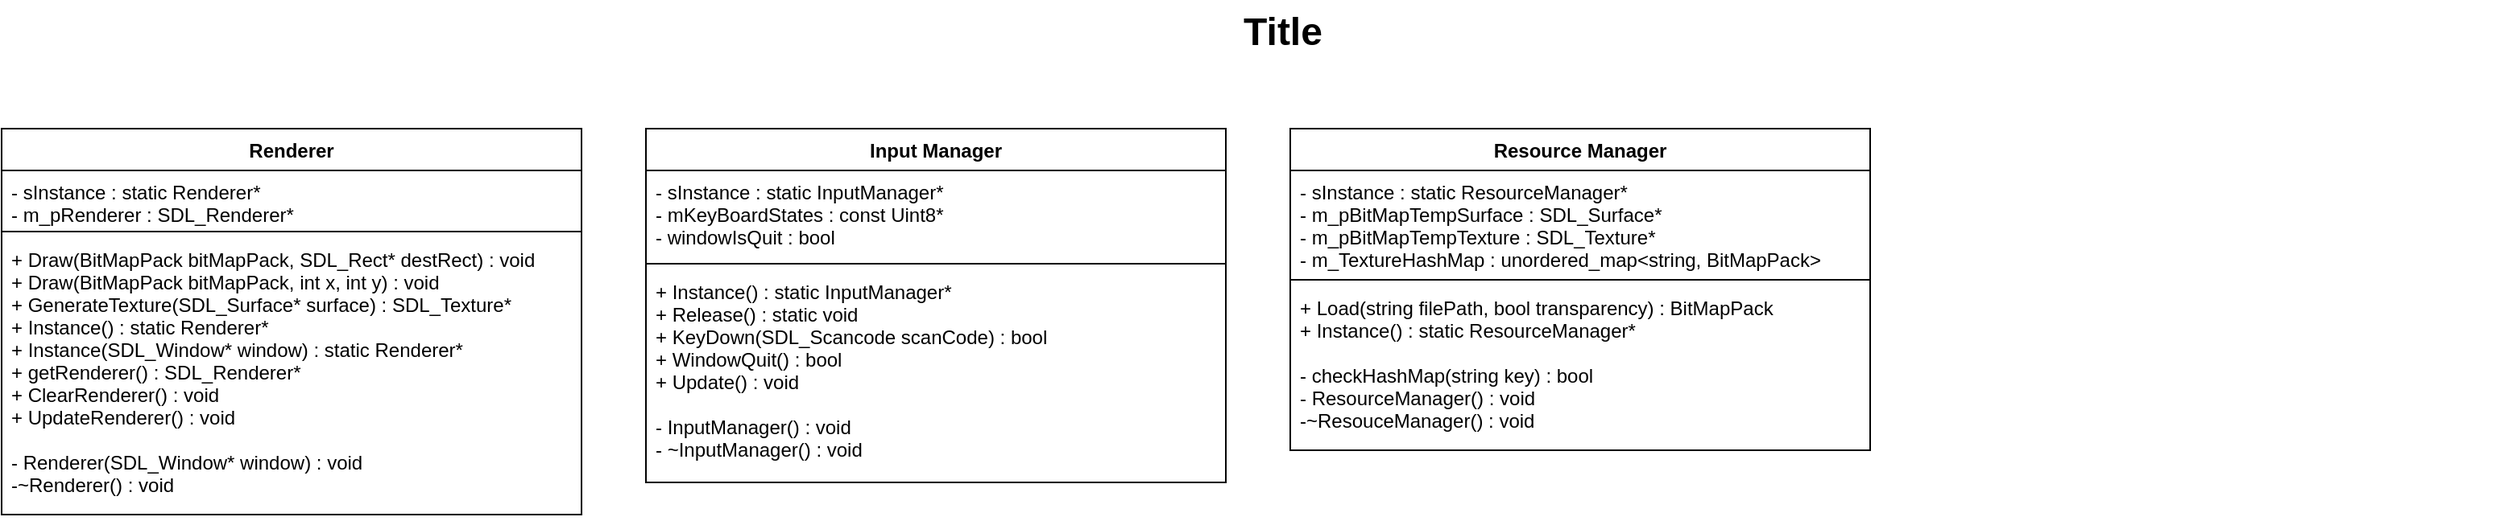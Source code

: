 <mxfile version="12.2.0" type="device" pages="1"><diagram name="Page-1" id="929967ad-93f9-6ef4-fab6-5d389245f69c"><mxGraphModel dx="1173" dy="623" grid="1" gridSize="10" guides="1" tooltips="1" connect="1" arrows="1" fold="1" page="1" pageScale="1.5" pageWidth="1169" pageHeight="826" background="none" math="0" shadow="0"><root><mxCell id="0" style=";html=1;"/><mxCell id="1" style=";html=1;" parent="0"/><mxCell id="1672d66443f91eb5-23" value="Title" style="text;html=1;fontSize=24;fontStyle=1;verticalAlign=middle;align=center;" parent="1" vertex="1"><mxGeometry x="120" y="40" width="1510" height="40" as="geometry"/></mxCell><mxCell id="v9iofRyN6r_z4_PFXyQE-6" value="Renderer" style="swimlane;fontStyle=1;align=center;verticalAlign=top;childLayout=stackLayout;horizontal=1;startSize=26;horizontalStack=0;resizeParent=1;resizeParentMax=0;resizeLast=0;collapsible=1;marginBottom=0;" vertex="1" parent="1"><mxGeometry x="80" y="120" width="360" height="240" as="geometry"/></mxCell><mxCell id="v9iofRyN6r_z4_PFXyQE-7" value="- sInstance : static Renderer*&#10;- m_pRenderer : SDL_Renderer*" style="text;strokeColor=none;fillColor=none;align=left;verticalAlign=top;spacingLeft=4;spacingRight=4;overflow=hidden;rotatable=0;points=[[0,0.5],[1,0.5]];portConstraint=eastwest;" vertex="1" parent="v9iofRyN6r_z4_PFXyQE-6"><mxGeometry y="26" width="360" height="34" as="geometry"/></mxCell><mxCell id="v9iofRyN6r_z4_PFXyQE-8" value="" style="line;strokeWidth=1;fillColor=none;align=left;verticalAlign=middle;spacingTop=-1;spacingLeft=3;spacingRight=3;rotatable=0;labelPosition=right;points=[];portConstraint=eastwest;" vertex="1" parent="v9iofRyN6r_z4_PFXyQE-6"><mxGeometry y="60" width="360" height="8" as="geometry"/></mxCell><mxCell id="v9iofRyN6r_z4_PFXyQE-9" value="+ Draw(BitMapPack bitMapPack, SDL_Rect* destRect) : void&#10;+ Draw(BitMapPack bitMapPack, int x, int y) : void&#10;+ GenerateTexture(SDL_Surface* surface) : SDL_Texture*&#10;+ Instance() : static Renderer*&#10;+ Instance(SDL_Window* window) : static Renderer*&#10;+ getRenderer() : SDL_Renderer*&#10;+ ClearRenderer() : void&#10;+ UpdateRenderer() : void&#10;&#10;- Renderer(SDL_Window* window) : void&#10;-~Renderer() : void" style="text;strokeColor=none;fillColor=none;align=left;verticalAlign=top;spacingLeft=4;spacingRight=4;overflow=hidden;rotatable=0;points=[[0,0.5],[1,0.5]];portConstraint=eastwest;" vertex="1" parent="v9iofRyN6r_z4_PFXyQE-6"><mxGeometry y="68" width="360" height="172" as="geometry"/></mxCell><mxCell id="v9iofRyN6r_z4_PFXyQE-10" value="Input Manager" style="swimlane;fontStyle=1;align=center;verticalAlign=top;childLayout=stackLayout;horizontal=1;startSize=26;horizontalStack=0;resizeParent=1;resizeParentMax=0;resizeLast=0;collapsible=1;marginBottom=0;" vertex="1" parent="1"><mxGeometry x="480" y="120" width="360" height="220" as="geometry"/></mxCell><mxCell id="v9iofRyN6r_z4_PFXyQE-11" value="- sInstance : static InputManager*&#10;- mKeyBoardStates : const Uint8*&#10;- windowIsQuit : bool" style="text;strokeColor=none;fillColor=none;align=left;verticalAlign=top;spacingLeft=4;spacingRight=4;overflow=hidden;rotatable=0;points=[[0,0.5],[1,0.5]];portConstraint=eastwest;" vertex="1" parent="v9iofRyN6r_z4_PFXyQE-10"><mxGeometry y="26" width="360" height="54" as="geometry"/></mxCell><mxCell id="v9iofRyN6r_z4_PFXyQE-12" value="" style="line;strokeWidth=1;fillColor=none;align=left;verticalAlign=middle;spacingTop=-1;spacingLeft=3;spacingRight=3;rotatable=0;labelPosition=right;points=[];portConstraint=eastwest;" vertex="1" parent="v9iofRyN6r_z4_PFXyQE-10"><mxGeometry y="80" width="360" height="8" as="geometry"/></mxCell><mxCell id="v9iofRyN6r_z4_PFXyQE-13" value="+ Instance() : static InputManager*&#10;+ Release() : static void&#10;+ KeyDown(SDL_Scancode scanCode) : bool&#10;+ WindowQuit() : bool&#10;+ Update() : void&#10;&#10;- InputManager() : void&#10;- ~InputManager() : void" style="text;strokeColor=none;fillColor=none;align=left;verticalAlign=top;spacingLeft=4;spacingRight=4;overflow=hidden;rotatable=0;points=[[0,0.5],[1,0.5]];portConstraint=eastwest;" vertex="1" parent="v9iofRyN6r_z4_PFXyQE-10"><mxGeometry y="88" width="360" height="132" as="geometry"/></mxCell><mxCell id="v9iofRyN6r_z4_PFXyQE-14" value="Resource Manager" style="swimlane;fontStyle=1;align=center;verticalAlign=top;childLayout=stackLayout;horizontal=1;startSize=26;horizontalStack=0;resizeParent=1;resizeParentMax=0;resizeLast=0;collapsible=1;marginBottom=0;" vertex="1" parent="1"><mxGeometry x="880" y="120" width="360" height="200" as="geometry"/></mxCell><mxCell id="v9iofRyN6r_z4_PFXyQE-15" value="- sInstance : static ResourceManager*&#10;- m_pBitMapTempSurface : SDL_Surface*&#10;- m_pBitMapTempTexture : SDL_Texture*&#10;- m_TextureHashMap : unordered_map&lt;string, BitMapPack&gt;" style="text;strokeColor=none;fillColor=none;align=left;verticalAlign=top;spacingLeft=4;spacingRight=4;overflow=hidden;rotatable=0;points=[[0,0.5],[1,0.5]];portConstraint=eastwest;" vertex="1" parent="v9iofRyN6r_z4_PFXyQE-14"><mxGeometry y="26" width="360" height="64" as="geometry"/></mxCell><mxCell id="v9iofRyN6r_z4_PFXyQE-16" value="" style="line;strokeWidth=1;fillColor=none;align=left;verticalAlign=middle;spacingTop=-1;spacingLeft=3;spacingRight=3;rotatable=0;labelPosition=right;points=[];portConstraint=eastwest;" vertex="1" parent="v9iofRyN6r_z4_PFXyQE-14"><mxGeometry y="90" width="360" height="8" as="geometry"/></mxCell><mxCell id="v9iofRyN6r_z4_PFXyQE-17" value="+ Load(string filePath, bool transparency) : BitMapPack&#10;+ Instance() : static ResourceManager*&#10;&#10;- checkHashMap(string key) : bool&#10;- ResourceManager() : void&#10;-~ResouceManager() : void" style="text;strokeColor=none;fillColor=none;align=left;verticalAlign=top;spacingLeft=4;spacingRight=4;overflow=hidden;rotatable=0;points=[[0,0.5],[1,0.5]];portConstraint=eastwest;" vertex="1" parent="v9iofRyN6r_z4_PFXyQE-14"><mxGeometry y="98" width="360" height="102" as="geometry"/></mxCell></root></mxGraphModel></diagram></mxfile>